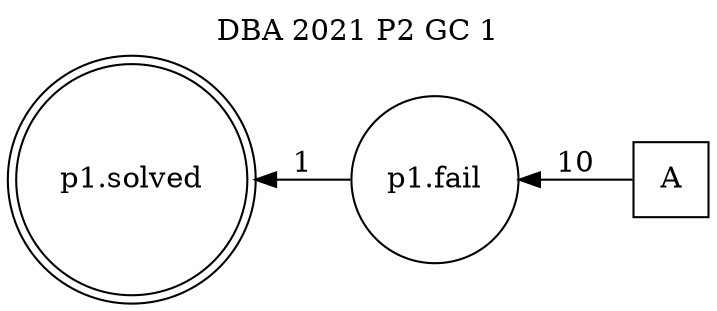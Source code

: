 digraph DBA_2021_P2_GC_1_GOOD {
labelloc="tl"
label= " DBA 2021 P2 GC 1 "
rankdir="RL";
graph [ size=" 10 , 10 !"]

"A" [shape="square" label="A"]
"p1.fail" [shape="circle" label="p1.fail"]
"p1.solved" [shape="doublecircle" label="p1.solved"]
"A" -> "p1.fail" [ label=10]
"p1.fail" -> "p1.solved" [ label=1]
}
